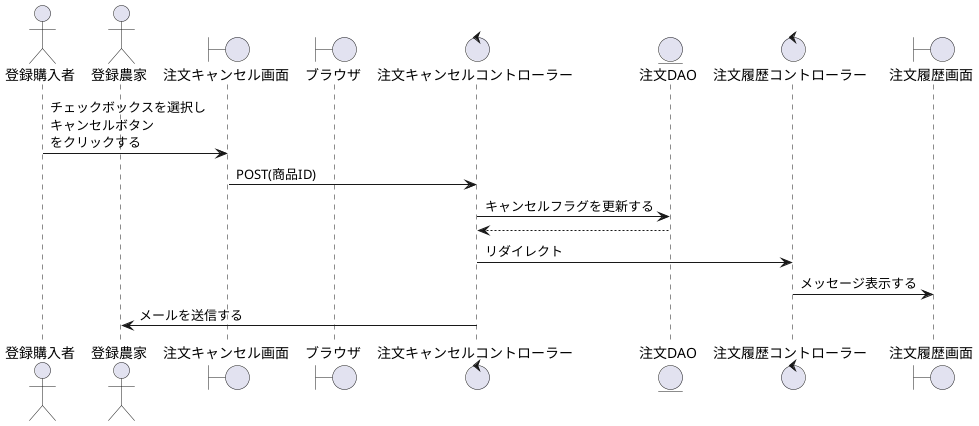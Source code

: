 @startuml 注文キャンセル

actor "登録購入者" as account
actor "登録農家" as f
boundary "注文キャンセル画面" as delete_product
boundary "ブラウザ" as brz
control  "注文キャンセルコントローラー" as history_c
entity   "注文DAO" as history_db
control  "注文履歴コントローラー" as completion_c
boundary "注文履歴画面" as ccc

'-------------------------------------------------------------------------
account -> delete_product : チェックボックスを選択し\nキャンセルボタン\nをクリックする
delete_product -> history_c : POST(商品ID)
history_c -> history_db : キャンセルフラグを更新する
history_c <-- history_db
history_c -> completion_c : リダイレクト
completion_c -> ccc : メッセージ表示する
history_c -> f : メールを送信する
@enduml
